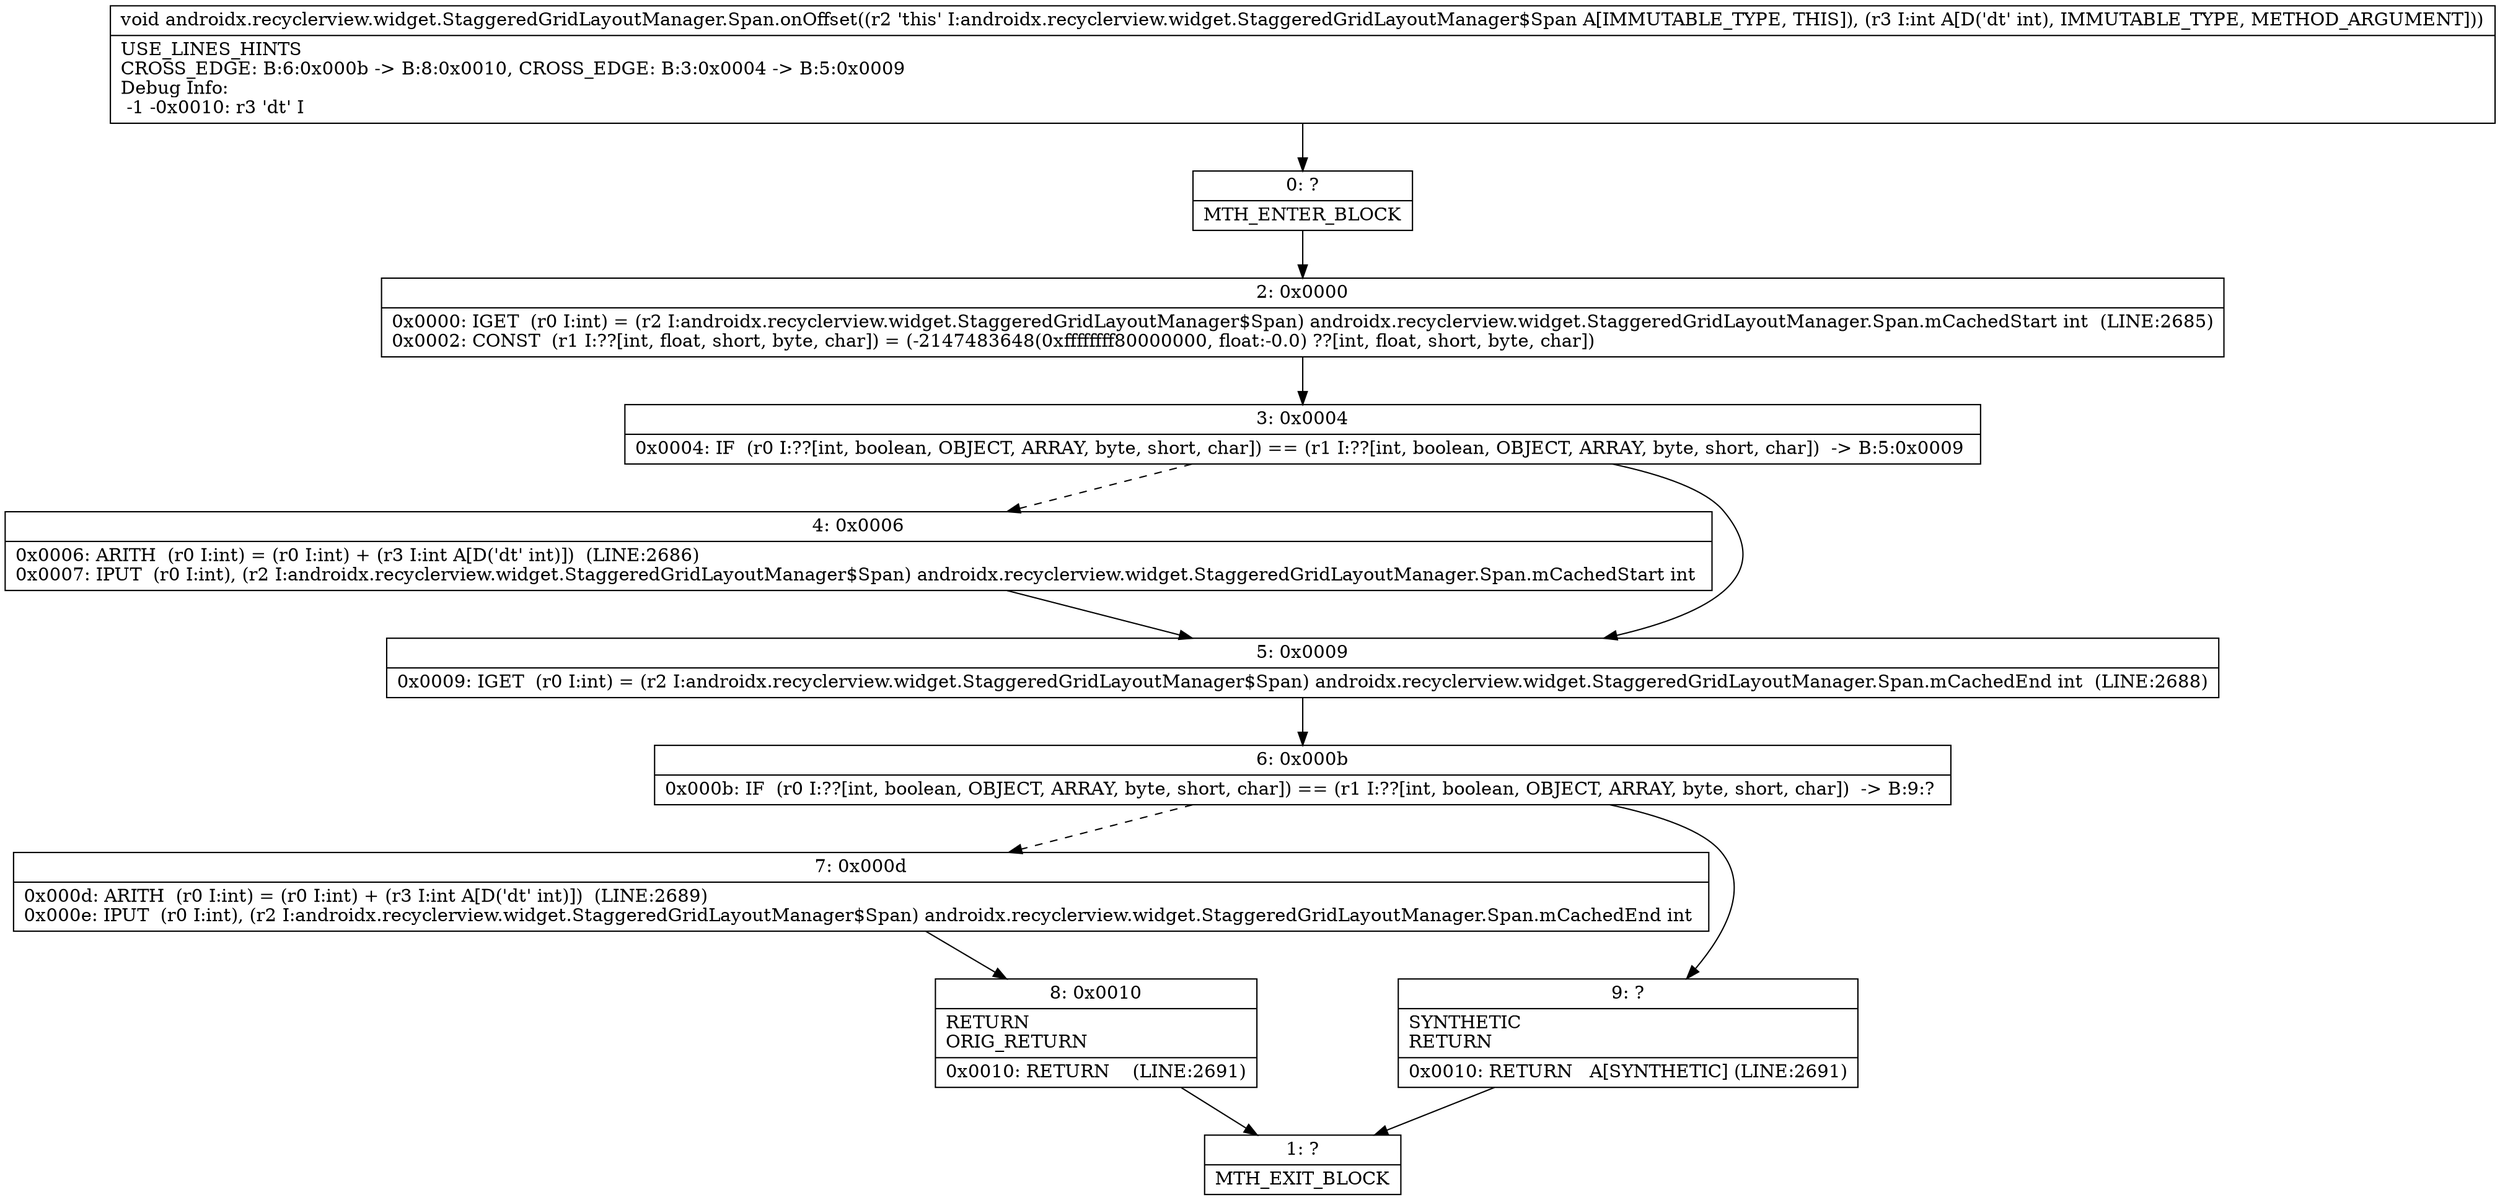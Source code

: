 digraph "CFG forandroidx.recyclerview.widget.StaggeredGridLayoutManager.Span.onOffset(I)V" {
Node_0 [shape=record,label="{0\:\ ?|MTH_ENTER_BLOCK\l}"];
Node_2 [shape=record,label="{2\:\ 0x0000|0x0000: IGET  (r0 I:int) = (r2 I:androidx.recyclerview.widget.StaggeredGridLayoutManager$Span) androidx.recyclerview.widget.StaggeredGridLayoutManager.Span.mCachedStart int  (LINE:2685)\l0x0002: CONST  (r1 I:??[int, float, short, byte, char]) = (\-2147483648(0xffffffff80000000, float:\-0.0) ??[int, float, short, byte, char]) \l}"];
Node_3 [shape=record,label="{3\:\ 0x0004|0x0004: IF  (r0 I:??[int, boolean, OBJECT, ARRAY, byte, short, char]) == (r1 I:??[int, boolean, OBJECT, ARRAY, byte, short, char])  \-\> B:5:0x0009 \l}"];
Node_4 [shape=record,label="{4\:\ 0x0006|0x0006: ARITH  (r0 I:int) = (r0 I:int) + (r3 I:int A[D('dt' int)])  (LINE:2686)\l0x0007: IPUT  (r0 I:int), (r2 I:androidx.recyclerview.widget.StaggeredGridLayoutManager$Span) androidx.recyclerview.widget.StaggeredGridLayoutManager.Span.mCachedStart int \l}"];
Node_5 [shape=record,label="{5\:\ 0x0009|0x0009: IGET  (r0 I:int) = (r2 I:androidx.recyclerview.widget.StaggeredGridLayoutManager$Span) androidx.recyclerview.widget.StaggeredGridLayoutManager.Span.mCachedEnd int  (LINE:2688)\l}"];
Node_6 [shape=record,label="{6\:\ 0x000b|0x000b: IF  (r0 I:??[int, boolean, OBJECT, ARRAY, byte, short, char]) == (r1 I:??[int, boolean, OBJECT, ARRAY, byte, short, char])  \-\> B:9:? \l}"];
Node_7 [shape=record,label="{7\:\ 0x000d|0x000d: ARITH  (r0 I:int) = (r0 I:int) + (r3 I:int A[D('dt' int)])  (LINE:2689)\l0x000e: IPUT  (r0 I:int), (r2 I:androidx.recyclerview.widget.StaggeredGridLayoutManager$Span) androidx.recyclerview.widget.StaggeredGridLayoutManager.Span.mCachedEnd int \l}"];
Node_8 [shape=record,label="{8\:\ 0x0010|RETURN\lORIG_RETURN\l|0x0010: RETURN    (LINE:2691)\l}"];
Node_1 [shape=record,label="{1\:\ ?|MTH_EXIT_BLOCK\l}"];
Node_9 [shape=record,label="{9\:\ ?|SYNTHETIC\lRETURN\l|0x0010: RETURN   A[SYNTHETIC] (LINE:2691)\l}"];
MethodNode[shape=record,label="{void androidx.recyclerview.widget.StaggeredGridLayoutManager.Span.onOffset((r2 'this' I:androidx.recyclerview.widget.StaggeredGridLayoutManager$Span A[IMMUTABLE_TYPE, THIS]), (r3 I:int A[D('dt' int), IMMUTABLE_TYPE, METHOD_ARGUMENT]))  | USE_LINES_HINTS\lCROSS_EDGE: B:6:0x000b \-\> B:8:0x0010, CROSS_EDGE: B:3:0x0004 \-\> B:5:0x0009\lDebug Info:\l  \-1 \-0x0010: r3 'dt' I\l}"];
MethodNode -> Node_0;Node_0 -> Node_2;
Node_2 -> Node_3;
Node_3 -> Node_4[style=dashed];
Node_3 -> Node_5;
Node_4 -> Node_5;
Node_5 -> Node_6;
Node_6 -> Node_7[style=dashed];
Node_6 -> Node_9;
Node_7 -> Node_8;
Node_8 -> Node_1;
Node_9 -> Node_1;
}

